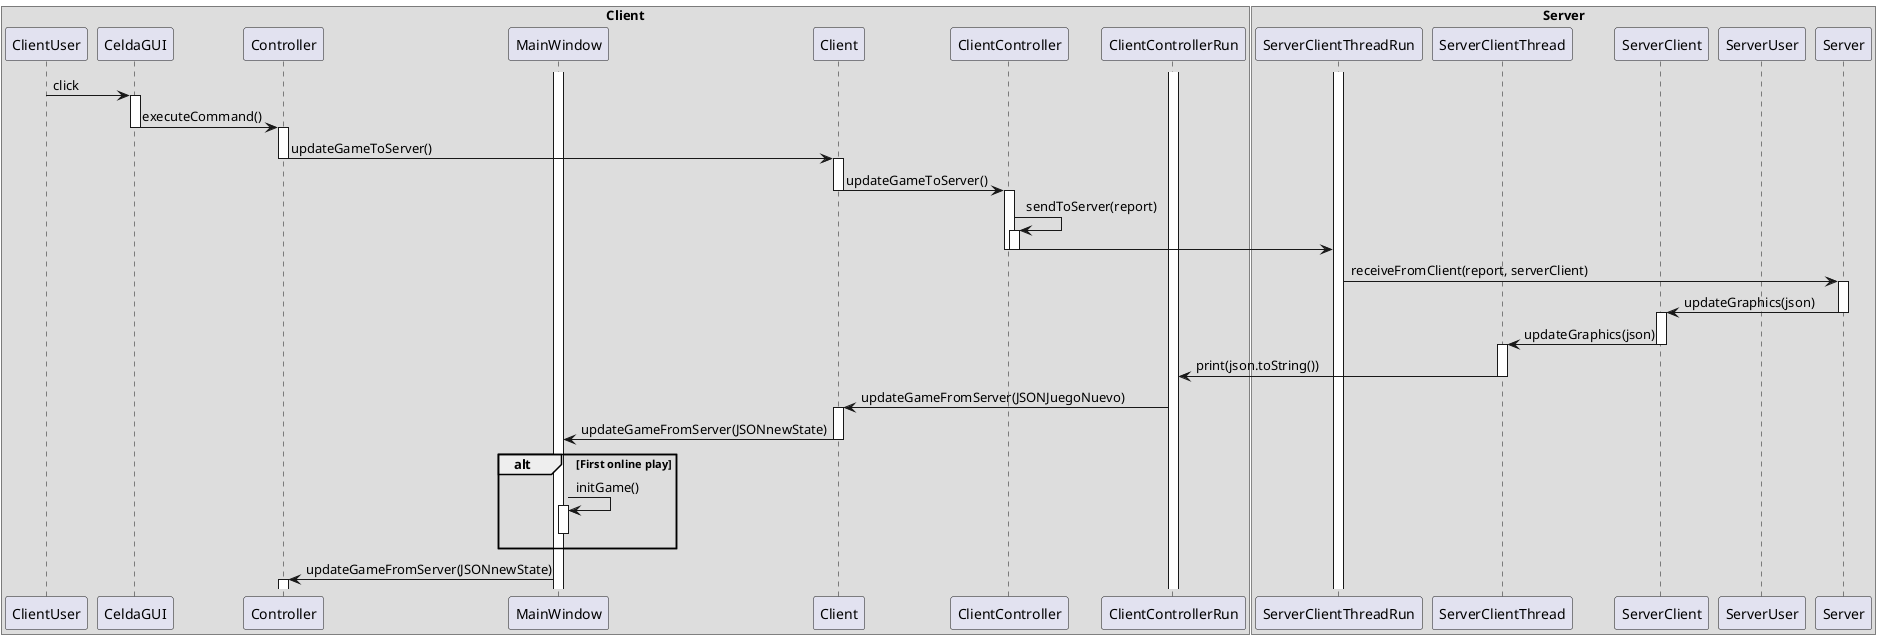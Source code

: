 @startuml

box Client
participant ClientUser
participant CeldaGUI
participant Controller
participant MainWindow
participant Client
participant ClientController
participant ClientControllerRun
activate ClientControllerRun
activate MainWindow
activate ServerClientThreadRun

ClientUser -> CeldaGUI : click
activate CeldaGUI
CeldaGUI -> Controller : executeCommand()
deactivate CeldaGUI
activate Controller
Controller -> Client : updateGameToServer()
deactivate Controller
activate Client
Client -> ClientController : updateGameToServer()
deactivate Client
activate ClientController
ClientController -> ClientController : sendToServer(report)
activate ClientController
ClientController -> ServerClientThreadRun
deactivate ClientController
deactivate ClientController
deactivate Client
end box

box Server

participant ServerClientThreadRun
participant ServerClientThread
participant ServerClient
participant ServerUser
participant Server

ServerClientThreadRun -> Server : receiveFromClient(report, serverClient)
activate Server
Server -> ServerClient : updateGraphics(json)
deactivate Server
activate ServerClient
ServerClient -> ServerClientThread : updateGraphics(json)
deactivate ServerClient
activate ServerClientThread
ServerClientThread -> ClientControllerRun : print(json.toString())
deactivate ServerClientThread
ClientControllerRun -> Client : updateGameFromServer(JSONJuegoNuevo)
activate Client
Client -> MainWindow : updateGameFromServer(JSONnewState)
deactivate Client

alt First online play

MainWindow -> MainWindow : initGame()
activate MainWindow
deactivate MainWindow
end

MainWindow -> Controller : updateGameFromServer(JSONnewState)
activate Controller
end box

@enduml